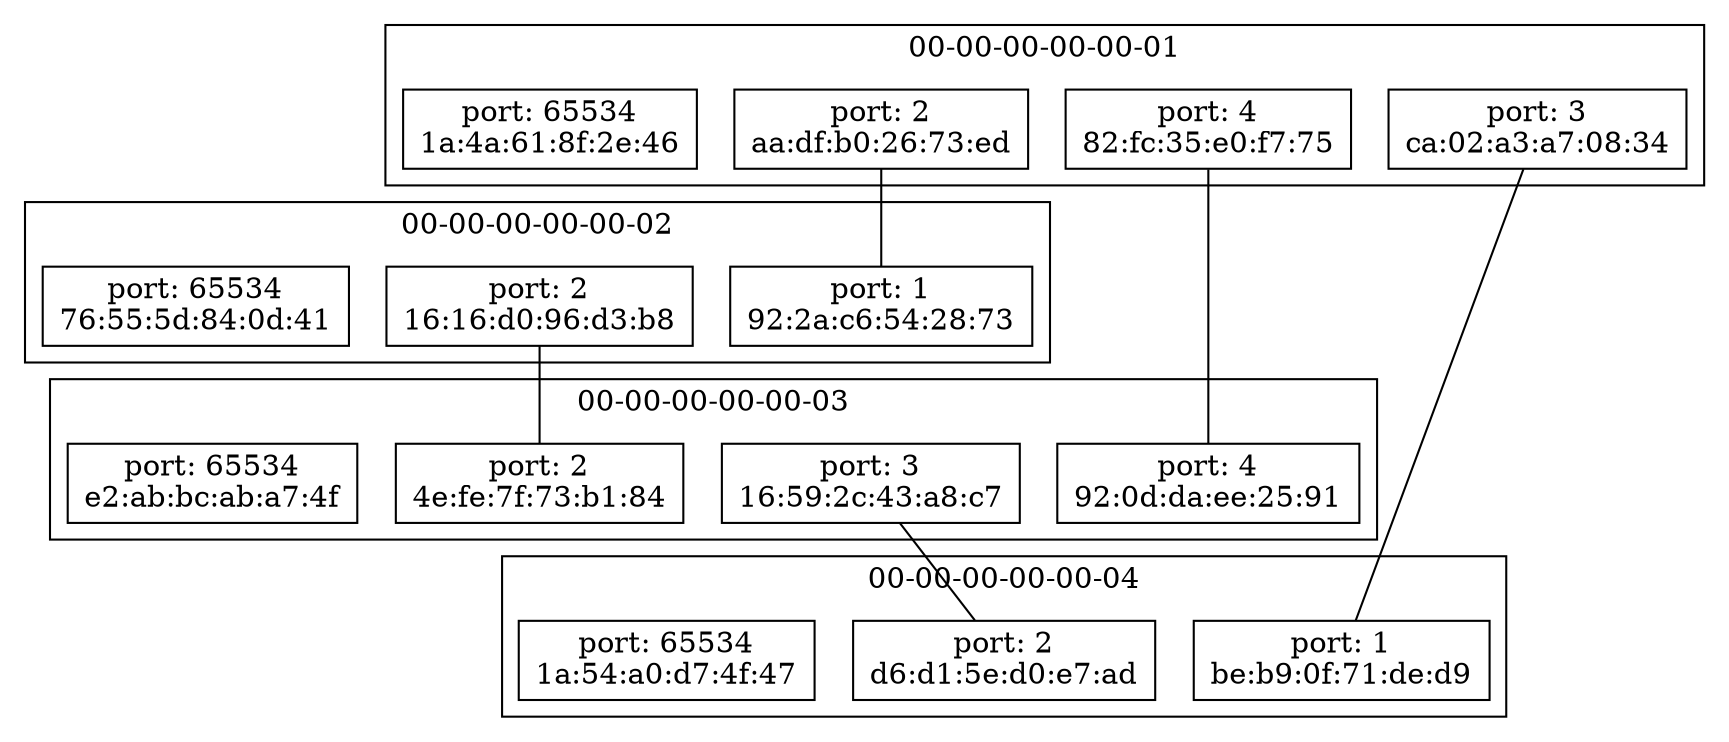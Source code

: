 graph Network {
	subgraph cluster_s1 {
		label="00-00-00-00-00-01";
		port1_2[label="port: 2\naa:df:b0:26:73:ed", shape=box];
		port1_3[label="port: 3\nca:02:a3:a7:08:34", shape=box];
		port1_4[label="port: 4\n82:fc:35:e0:f7:75", shape=box];
		port1_65534[label="port: 65534\n1a:4a:61:8f:2e:46", shape=box];
	}
	subgraph cluster_s2 {
		label="00-00-00-00-00-02";
		port2_1[label="port: 1\n92:2a:c6:54:28:73", shape=box];
		port2_2[label="port: 2\n16:16:d0:96:d3:b8", shape=box];
		port2_65534[label="port: 65534\n76:55:5d:84:0d:41", shape=box];
	}
	subgraph cluster_s3 {
		label="00-00-00-00-00-03";
		port3_2[label="port: 2\n4e:fe:7f:73:b1:84", shape=box];
		port3_3[label="port: 3\n16:59:2c:43:a8:c7", shape=box];
		port3_4[label="port: 4\n92:0d:da:ee:25:91", shape=box];
		port3_65534[label="port: 65534\ne2:ab:bc:ab:a7:4f", shape=box];
	}
	subgraph cluster_s4 {
		label="00-00-00-00-00-04";
		port4_1[label="port: 1\nbe:b9:0f:71:de:d9", shape=box];
		port4_2[label="port: 2\nd6:d1:5e:d0:e7:ad", shape=box];
		port4_65534[label="port: 65534\n1a:54:a0:d7:4f:47", shape=box];
	}
	port1_3 -- port4_1
	port1_4 -- port3_4
	port1_2 -- port2_1
	port2_2 -- port3_2
	port3_3 -- port4_2
}